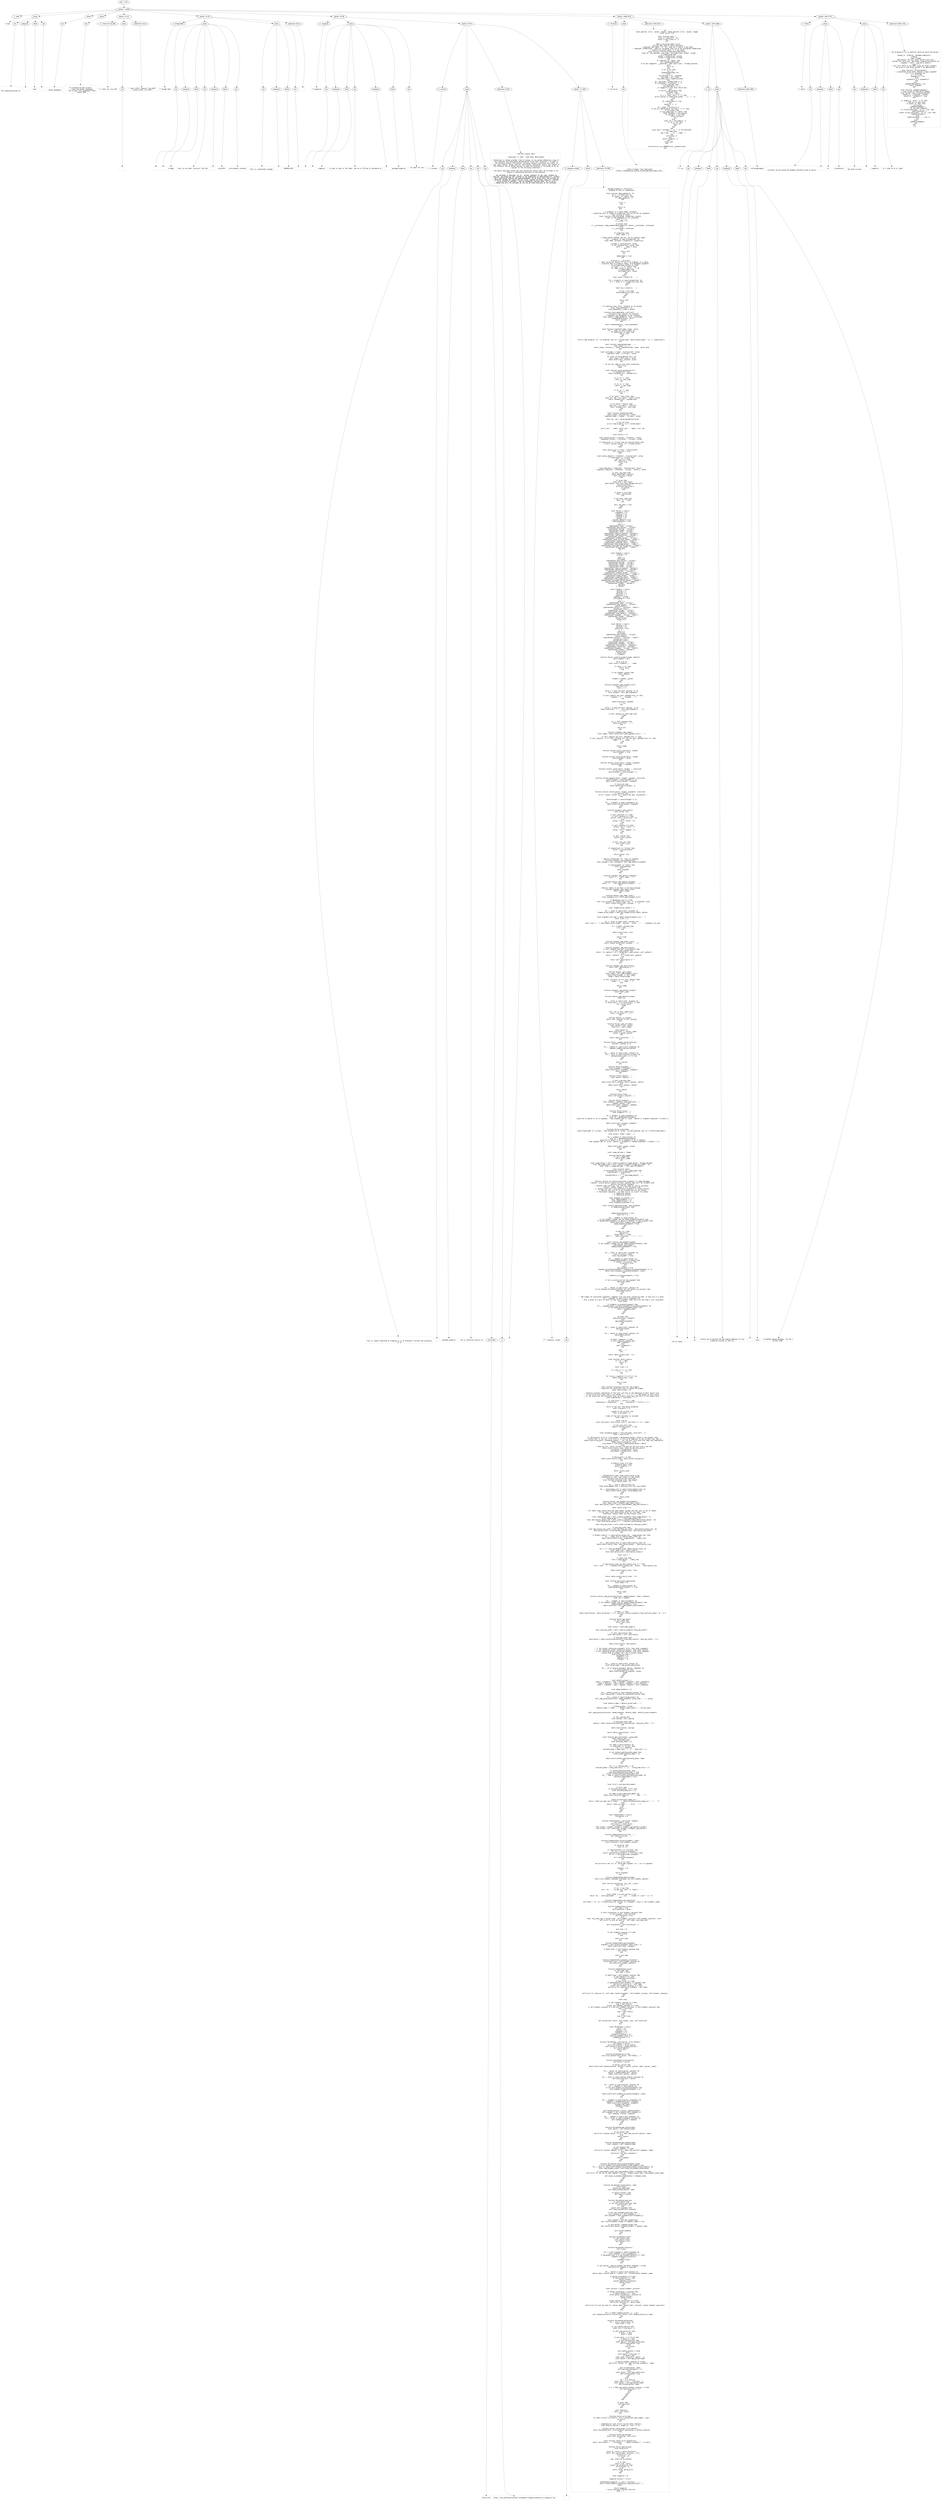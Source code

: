 digraph lpegNode {

node [fontname=Helvetica]
edge [style=dashed]

doc_0 [label="doc - 1757"]


doc_0 -> { section_1}
{rank=same; section_1}

section_1 [label="section: 1-1686"]


// END RANK doc_0

section_1 -> { header_2 prose_3 prose_4 prose_5 section_6 section_7 section_8 section_9 section_10}
{rank=same; header_2 prose_3 prose_4 prose_5 section_6 section_7 section_8 section_9 section_10}

header_2 [label="1 : load"]

prose_3 [label="prose"]

prose_4 [label="prose"]

prose_5 [label="prose"]

section_6 [label="section: 12-21"]

section_7 [label="section: 22-33"]

section_8 [label="section: 34-39"]

section_9 [label="section: 1588-1675"]

section_10 [label="section: 1687-1757"]


// END RANK section_1

header_2 -> leaf_11
leaf_11  [color=Gray,shape=rectangle,fontname=Inconsolata,label="* load"]
// END RANK header_2

prose_3 -> { raw_12 prespace_13 literal_14 raw_15}
{rank=same; raw_12 prespace_13 literal_14 raw_15}

raw_12 [label="raw"]

prespace_13 [label="prespace"]

literal_14 [label="literal"]

raw_15 [label="raw"]


// END RANK prose_3

raw_12 -> leaf_16
leaf_16  [color=Gray,shape=rectangle,fontname=Inconsolata,label="

The responsibilities of"]
// END RANK raw_12

prespace_13 -> leaf_17
leaf_17  [color=Gray,shape=rectangle,fontname=Inconsolata,label=" "]
// END RANK prespace_13

literal_14 -> leaf_18
leaf_18  [color=Gray,shape=rectangle,fontname=Inconsolata,label="load"]
// END RANK literal_14

raw_15 -> leaf_19
leaf_19  [color=Gray,shape=rectangle,fontname=Inconsolata,label=":
"]
// END RANK raw_15

prose_4 -> { raw_20}
{rank=same; raw_20}

raw_20 [label="raw"]


// END RANK prose_4

raw_20 -> leaf_21
leaf_21  [color=Gray,shape=rectangle,fontname=Inconsolata,label="
- Parse arguments
"]
// END RANK raw_20

prose_5 -> { raw_22}
{rank=same; raw_22}

raw_22 [label="raw"]


// END RANK prose_5

raw_22 -> leaf_23
leaf_23  [color=Gray,shape=rectangle,fontname=Inconsolata,label="
- If interactive and scripts:
   - Clone the global namespace
   - Run scripts into namespace clone
   - Launch REPL.
"]
// END RANK raw_22

section_6 -> { header_24 prose_25 codeblock_26}
{rank=same; header_24 prose_25 codeblock_26}

header_24 [label="3 : Check for lua-utf8"]

prose_25 [label="prose"]

codeblock_26 [label="code block 16-19"]


// END RANK section_6

header_24 -> leaf_27
leaf_27  [color=Gray,shape=rectangle,fontname=Inconsolata,label="*** Check for lua-utf8"]
// END RANK header_24

prose_25 -> { raw_28}
{rank=same; raw_28}

raw_28 [label="raw"]


// END RANK prose_25

raw_28 -> leaf_29
leaf_29  [color=Gray,shape=rectangle,fontname=Inconsolata,label="
"]
// END RANK raw_28

codeblock_26 -> leaf_30
leaf_30  [color=Gray,shape=rectangle,fontname=Inconsolata,label="-- local utf8 = require \"lua-utf8\"
-- assert(utf8, \"no utf8\")"]
// END RANK codeblock_26

section_7 -> { header_31 prose_32 prose_33 codeblock_34}
{rank=same; header_31 prose_32 prose_33 codeblock_34}

header_31 [label="2 : Bridge Path"]

prose_32 [label="prose"]

prose_33 [label="prose"]

codeblock_34 [label="code block 28-31"]


// END RANK section_7

header_31 -> leaf_35
leaf_35  [color=Gray,shape=rectangle,fontname=Inconsolata,label="** Bridge Path"]
// END RANK header_31

prose_32 -> { raw_36 prespace_37 literal_38 raw_39 prespace_40 literal_41 raw_42}
{rank=same; raw_36 prespace_37 literal_38 raw_39 prespace_40 literal_41 raw_42}

raw_36 [label="raw"]

prespace_37 [label="prespace"]

literal_38 [label="literal"]

raw_39 [label="raw"]

prespace_40 [label="prespace"]

literal_41 [label="literal"]

raw_42 [label="raw"]


// END RANK prose_32

raw_36 -> leaf_43
leaf_43  [color=Gray,shape=rectangle,fontname=Inconsolata,label=""]
// END RANK raw_36

prespace_37 -> leaf_44
leaf_44  [color=Gray,shape=rectangle,fontname=Inconsolata,label=""]
// END RANK prespace_37

literal_38 -> leaf_45
leaf_45  [color=Gray,shape=rectangle,fontname=Inconsolata,label="bridge"]
// END RANK literal_38

raw_39 -> leaf_46
leaf_46  [color=Gray,shape=rectangle,fontname=Inconsolata,label=" uses its own path, distinct from the"]
// END RANK raw_39

prespace_40 -> leaf_47
leaf_47  [color=Gray,shape=rectangle,fontname=Inconsolata,label=" "]
// END RANK prespace_40

literal_41 -> leaf_48
leaf_48  [color=Gray,shape=rectangle,fontname=Inconsolata,label="LUA_PATH"]
// END RANK literal_41

raw_42 -> leaf_49
leaf_49  [color=Gray,shape=rectangle,fontname=Inconsolata,label=" environment variable.
"]
// END RANK raw_42

prose_33 -> { raw_50 prespace_51 literal_52 raw_53}
{rank=same; raw_50 prespace_51 literal_52 raw_53}

raw_50 [label="raw"]

prespace_51 [label="prespace"]

literal_52 [label="literal"]

raw_53 [label="raw"]


// END RANK prose_33

raw_50 -> leaf_54
leaf_54  [color=Gray,shape=rectangle,fontname=Inconsolata,label="
This is, predictably enough,"]
// END RANK raw_50

prespace_51 -> leaf_55
leaf_55  [color=Gray,shape=rectangle,fontname=Inconsolata,label=" "]
// END RANK prespace_51

literal_52 -> leaf_56
leaf_56  [color=Gray,shape=rectangle,fontname=Inconsolata,label="BRIDGE_PATH"]
// END RANK literal_52

raw_53 -> leaf_57
leaf_57  [color=Gray,shape=rectangle,fontname=Inconsolata,label=".
"]
// END RANK raw_53

codeblock_34 -> leaf_58
leaf_58  [color=Gray,shape=rectangle,fontname=Inconsolata,label="
"]
// END RANK codeblock_34

section_8 -> { header_59 prose_60 section_61}
{rank=same; header_59 prose_60 section_61}

header_59 [label="2 : Argparse"]

prose_60 [label="prose"]

section_61 [label="section: 40-70"]


// END RANK section_8

header_59 -> leaf_62
leaf_62  [color=Gray,shape=rectangle,fontname=Inconsolata,label="** Argparse"]
// END RANK header_59

prose_60 -> { raw_63 prespace_64 literal_65 raw_66 prespace_67 literal_68 raw_69}
{rank=same; raw_63 prespace_64 literal_65 raw_66 prespace_67 literal_68 raw_69}

raw_63 [label="raw"]

prespace_64 [label="prespace"]

literal_65 [label="literal"]

raw_66 [label="raw"]

prespace_67 [label="prespace"]

literal_68 [label="literal"]

raw_69 [label="raw"]


// END RANK prose_60

raw_63 -> leaf_70
leaf_70  [color=Gray,shape=rectangle,fontname=Inconsolata,label=""]
// END RANK raw_63

prespace_64 -> leaf_71
leaf_71  [color=Gray,shape=rectangle,fontname=Inconsolata,label=""]
// END RANK prespace_64

literal_65 -> leaf_72
leaf_72  [color=Gray,shape=rectangle,fontname=Inconsolata,label="argparse"]
// END RANK literal_65

raw_66 -> leaf_73
leaf_73  [color=Gray,shape=rectangle,fontname=Inconsolata,label=" is what it says on the label, and we're lifting it wholesale as"]
// END RANK raw_66

prespace_67 -> leaf_74
leaf_74  [color=Gray,shape=rectangle,fontname=Inconsolata,label=""]
// END RANK prespace_67

literal_68 -> leaf_75
leaf_75  [color=Gray,shape=rectangle,fontname=Inconsolata,label="package.argparse"]
// END RANK literal_68

raw_69 -> leaf_76
leaf_76  [color=Gray,shape=rectangle,fontname=Inconsolata,label=", at least for now.

"]
// END RANK raw_69

section_61 -> { header_77 prose_78 codeblock_79 section_80}
{rank=same; header_77 prose_78 codeblock_79 section_80}

header_77 [label="3 : License"]

prose_78 [label="prose"]

codeblock_79 [label="code block 47-68"]

section_80 [label="section: 71-1587"]


// END RANK section_61

header_77 -> leaf_81
leaf_81  [color=Gray,shape=rectangle,fontname=Inconsolata,label="*** License"]
// END RANK header_77

prose_78 -> { raw_82 prespace_83 literal_84 raw_85 link_86 raw_87}
{rank=same; raw_82 prespace_83 literal_84 raw_85 link_86 raw_87}

raw_82 [label="raw"]

prespace_83 [label="prespace"]

literal_84 [label="literal"]

raw_85 [label="raw"]

link_86 [label="link"]

raw_87 [label="raw"]


// END RANK prose_78

raw_82 -> leaf_88
leaf_88  [color=Gray,shape=rectangle,fontname=Inconsolata,label="

This is lightly modified by wrapping it in an anonymous function and assigning
it to"]
// END RANK raw_82

prespace_83 -> leaf_89
leaf_89  [color=Gray,shape=rectangle,fontname=Inconsolata,label=" "]
// END RANK prespace_83

literal_84 -> leaf_90
leaf_90  [color=Gray,shape=rectangle,fontname=Inconsolata,label="package.argparse"]
// END RANK literal_84

raw_85 -> leaf_91
leaf_91  [color=Gray,shape=rectangle,fontname=Inconsolata,label=", but is otherwise exactly as"]
// END RANK raw_85

link_86 -> { anchortext_92 url_93}
{rank=same; anchortext_92 url_93}

anchortext_92 [label="anchortext"]

url_93 [label="url"]


// END RANK link_86

anchortext_92 -> leaf_94
leaf_94  [color=Gray,shape=rectangle,fontname=Inconsolata,label="found here"]
// END RANK anchortext_92

url_93 -> leaf_95
leaf_95  [color=Gray,shape=rectangle,fontname=Inconsolata,label="https://raw.githubusercontent.com/mpeterv/argparse/master/src/argparse.lua"]
// END RANK url_93

raw_87 -> leaf_96
leaf_96  [color=Gray,shape=rectangle,fontname=Inconsolata,label=".
"]
// END RANK raw_87

codeblock_79 -> leaf_97
leaf_97  [color=Gray,shape=rectangle,fontname=Inconsolata,label="-- The MIT License (MIT)

-- Copyright (c) 2013 - 2018 Peter Melnichenko

-- Permission is hereby granted, free of charge, to any person obtaining a copy of
-- this software and associated documentation files (the \"Software\"), to deal in
-- the Software without restriction, including without limitation the rights to
-- use, copy, modify, merge, publish, distribute, sublicense, and/or sell copies of
-- the Software, and to permit persons to whom the Software is furnished to do so,
-- subject to the following conditions:

-- The above copyright notice and this permission notice shall be included in all
-- copies or substantial portions of the Software.

-- THE SOFTWARE IS PROVIDED \"AS IS\", WITHOUT WARRANTY OF ANY KIND, EXPRESS OR
-- IMPLIED, INCLUDING BUT NOT LIMITED TO THE WARRANTIES OF MERCHANTABILITY, FITNESS
-- FOR A PARTICULAR PURPOSE AND NONINFRINGEMENT. IN NO EVENT SHALL THE AUTHORS OR
-- COPYRIGHT HOLDERS BE LIABLE FOR ANY CLAIM, DAMAGES OR OTHER LIABILITY, WHETHER
-- IN AN ACTION OF CONTRACT, TORT OR OTHERWISE, ARISING FROM, OUT OF OR IN
-- CONNECTION WITH THE SOFTWARE OR THE USE OR OTHER DEALINGS IN THE SOFTWARE."]
// END RANK codeblock_79

section_80 -> { header_98 prose_99 codeblock_100}
{rank=same; header_98 prose_99 codeblock_100}

header_98 [label="4 : argparse, proper."]

prose_99 [label="prose"]

codeblock_100 [label="code block 73-1585"]


// END RANK section_80

header_98 -> leaf_101
leaf_101  [color=Gray,shape=rectangle,fontname=Inconsolata,label="**** argparse, proper."]
// END RANK header_98

prose_99 -> { raw_102}
{rank=same; raw_102}

raw_102 [label="raw"]


// END RANK prose_99

raw_102 -> leaf_103
leaf_103  [color=Gray,shape=rectangle,fontname=Inconsolata,label="
"]
// END RANK raw_102

codeblock_100 -> leaf_104
leaf_104  [color=Gray,shape=rectangle,fontname=Inconsolata,label="package.argparse = (function()
-- skipping a level of indentation

local function deep_update(t1, t2)
   for k, v in pairs(t2) do
      if type(v) == \"table\" then
         v = deep_update({}, v)
      end

      t1[k] = v
   end

   return t1
end

-- A property is a tuple {name, callback}.
-- properties.args is number of properties that can be set as arguments
-- when calling an object.
local function class(prototype, properties, parent)
   -- Class is the metatable of its instances.
   local cl = {}
   cl.__index = cl

   if parent then
      cl.__prototype = deep_update(deep_update({}, parent.__prototype), prototype)
   else
      cl.__prototype = prototype
   end

   if properties then
      local names = {}

      -- Create setter methods and fill set of property names.
      for _, property in ipairs(properties) do
         local name, callback = property[1], property[2]

         cl[name] = function(self, value)
            if not callback(self, value) then
               self[\"_\" .. name] = value
            end

            return self
         end

         names[name] = true
      end

      function cl.__call(self, ...)
         -- When calling an object, if the first argument is a table,
         -- interpret keys as property names, else delegate arguments
         -- to corresponding setters in order.
         if type((...)) == \"table\" then
            for name, value in pairs((...)) do
               if names[name] then
                  self[name](self, value)
               end
            end
         else
            local nargs = select(\"#\", ...)

            for i, property in ipairs(properties) do
               if i > nargs or i > properties.args then
                  break
               end

               local arg = select(i, ...)

               if arg ~= nil then
                  self[property[1]](self, arg)
               end
            end
         end

         return self
      end
   end

   -- If indexing class fails, fallback to its parent.
   local class_metatable = {}
   class_metatable.__index = parent

   function class_metatable.__call(self, ...)
      -- Calling a class returns its instance.
      -- Arguments are delegated to the instance.
      local object = deep_update({}, self.__prototype)
      setmetatable(object, self)
      return object(...)
   end

   return setmetatable(cl, class_metatable)
end

local function typecheck(name, types, value)
   for _, type_ in ipairs(types) do
      if type(value) == type_ then
         return true
      end
   end

   error((\"bad property '%s' (%s expected, got %s)\"):format(name, table.concat(types, \" or \"), type(value)))
end

local function typechecked(name, ...)
   local types = {...}
   return {name, function(_, value) typecheck(name, types, value) end}
end

local multiname = {\"name\", function(self, value)
   typecheck(\"name\", {\"string\"}, value)

   for alias in value:gmatch(\"%S+\") do
      self._name = self._name or alias
      table.insert(self._aliases, alias)
   end

   -- Do not set _name as with other properties.
   return true
end}

local function parse_boundaries(str)
   if tonumber(str) then
      return tonumber(str), tonumber(str)
   end

   if str == \"*\" then
      return 0, math.huge
   end

   if str == \"+\" then
      return 1, math.huge
   end

   if str == \"?\" then
      return 0, 1
   end

   if str:match \"^%d+%-%d+$\" then
      local min, max = str:match \"^(%d+)%-(%d+)$\"
      return tonumber(min), tonumber(max)
   end

   if str:match \"^%d+%+$\" then
      local min = str:match \"^(%d+)%+$\"
      return tonumber(min), math.huge
   end
end

local function boundaries(name)
   return {name, function(self, value)
      typecheck(name, {\"number\", \"string\"}, value)

      local min, max = parse_boundaries(value)

      if not min then
         error((\"bad property '%s'\"):format(name))
      end

      self[\"_min\" .. name], self[\"_max\" .. name] = min, max
   end}
end

local actions = {}

local option_action = {\"action\", function(_, value)
   typecheck(\"action\", {\"function\", \"string\"}, value)

   if type(value) == \"string\" and not actions[value] then
      error((\"unknown action '%s'\"):format(value))
   end
end}

local option_init = {\"init\", function(self)
   self._has_init = true
end}

local option_default = {\"default\", function(self, value)
   if type(value) ~= \"string\" then
      self._init = value
      self._has_init = true
      return true
   end
end}

local add_help = {\"add_help\", function(self, value)
   typecheck(\"add_help\", {\"boolean\", \"string\", \"table\"}, value)

   if self._has_help then
      table.remove(self._options)
      self._has_help = false
   end

   if value then
      local help = self:flag()
         :description \"Show this help message and exit.\"
         :action(function()
            print(self:get_help())
            os.exit(0)
         end)

      if value ~= true then
         help = help(value)
      end

      if not help._name then
         help \"-h\" \"--help\"
      end

      self._has_help = true
   end
end}

local Parser = class({
   _arguments = {},
   _options = {},
   _commands = {},
   _mutexes = {},
   _groups = {},
   _require_command = true,
   _handle_options = true
}, {
   args = 3,
   typechecked(\"name\", \"string\"),
   typechecked(\"description\", \"string\"),
   typechecked(\"epilog\", \"string\"),
   typechecked(\"usage\", \"string\"),
   typechecked(\"help\", \"string\"),
   typechecked(\"require_command\", \"boolean\"),
   typechecked(\"handle_options\", \"boolean\"),
   typechecked(\"action\", \"function\"),
   typechecked(\"command_target\", \"string\"),
   typechecked(\"help_vertical_space\", \"number\"),
   typechecked(\"usage_margin\", \"number\"),
   typechecked(\"usage_max_width\", \"number\"),
   typechecked(\"help_usage_margin\", \"number\"),
   typechecked(\"help_description_margin\", \"number\"),
   typechecked(\"help_max_width\", \"number\"),
   add_help
})

local Command = class({
   _aliases = {}
}, {
   args = 3,
   multiname,
   typechecked(\"description\", \"string\"),
   typechecked(\"epilog\", \"string\"),
   typechecked(\"target\", \"string\"),
   typechecked(\"usage\", \"string\"),
   typechecked(\"help\", \"string\"),
   typechecked(\"require_command\", \"boolean\"),
   typechecked(\"handle_options\", \"boolean\"),
   typechecked(\"action\", \"function\"),
   typechecked(\"command_target\", \"string\"),
   typechecked(\"help_vertical_space\", \"number\"),
   typechecked(\"usage_margin\", \"number\"),
   typechecked(\"usage_max_width\", \"number\"),
   typechecked(\"help_usage_margin\", \"number\"),
   typechecked(\"help_description_margin\", \"number\"),
   typechecked(\"help_max_width\", \"number\"),
   typechecked(\"hidden\", \"boolean\"),
   add_help
}, Parser)

local Argument = class({
   _minargs = 1,
   _maxargs = 1,
   _mincount = 1,
   _maxcount = 1,
   _defmode = \"unused\",
   _show_default = true
}, {
   args = 5,
   typechecked(\"name\", \"string\"),
   typechecked(\"description\", \"string\"),
   option_default,
   typechecked(\"convert\", \"function\", \"table\"),
   boundaries(\"args\"),
   typechecked(\"target\", \"string\"),
   typechecked(\"defmode\", \"string\"),
   typechecked(\"show_default\", \"boolean\"),
   typechecked(\"argname\", \"string\", \"table\"),
   typechecked(\"hidden\", \"boolean\"),
   option_action,
   option_init
})

local Option = class({
   _aliases = {},
   _mincount = 0,
   _overwrite = true
}, {
   args = 6,
   multiname,
   typechecked(\"description\", \"string\"),
   option_default,
   typechecked(\"convert\", \"function\", \"table\"),
   boundaries(\"args\"),
   boundaries(\"count\"),
   typechecked(\"target\", \"string\"),
   typechecked(\"defmode\", \"string\"),
   typechecked(\"show_default\", \"boolean\"),
   typechecked(\"overwrite\", \"boolean\"),
   typechecked(\"argname\", \"string\", \"table\"),
   typechecked(\"hidden\", \"boolean\"),
   option_action,
   option_init
}, Argument)

function Parser:_inherit_property(name, default)
   local element = self

   while true do
      local value = element[\"_\" .. name]

      if value ~= nil then
         return value
      end

      if not element._parent then
         return default
      end

      element = element._parent
   end
end

function Argument:_get_argument_list()
   local buf = {}
   local i = 1

   while i <= math.min(self._minargs, 3) do
      local argname = self:_get_argname(i)

      if self._default and self._defmode:find \"a\" then
         argname = \"[\" .. argname .. \"]\"
      end

      table.insert(buf, argname)
      i = i+1
   end

   while i <= math.min(self._maxargs, 3) do
      table.insert(buf, \"[\" .. self:_get_argname(i) .. \"]\")
      i = i+1

      if self._maxargs == math.huge then
         break
      end
   end

   if i < self._maxargs then
      table.insert(buf, \"...\")
   end

   return buf
end

function Argument:_get_usage()
   local usage = table.concat(self:_get_argument_list(), \" \")

   if self._default and self._defmode:find \"u\" then
      if self._maxargs > 1 or (self._minargs == 1 and not self._defmode:find \"a\") then
         usage = \"[\" .. usage .. \"]\"
      end
   end

   return usage
end

function actions.store_true(result, target)
   result[target] = true
end

function actions.store_false(result, target)
   result[target] = false
end

function actions.store(result, target, argument)
   result[target] = argument
end

function actions.count(result, target, _, overwrite)
   if not overwrite then
      result[target] = result[target] + 1
   end
end

function actions.append(result, target, argument, overwrite)
   result[target] = result[target] or {}
   table.insert(result[target], argument)

   if overwrite then
      table.remove(result[target], 1)
   end
end

function actions.concat(result, target, arguments, overwrite)
   if overwrite then
      error(\"'concat' action can't handle too many invocations\")
   end

   result[target] = result[target] or {}

   for _, argument in ipairs(arguments) do
      table.insert(result[target], argument)
   end
end

function Argument:_get_action()
   local action, init

   if self._maxcount == 1 then
      if self._maxargs == 0 then
         action, init = \"store_true\", nil
      else
         action, init = \"store\", nil
      end
   else
      if self._maxargs == 0 then
         action, init = \"count\", 0
      else
         action, init = \"append\", {}
      end
   end

   if self._action then
      action = self._action
   end

   if self._has_init then
      init = self._init
   end

   if type(action) == \"string\" then
      action = actions[action]
   end

   return action, init
end

-- Returns placeholder for `narg`-th argument.
function Argument:_get_argname(narg)
   local argname = self._argname or self:_get_default_argname()

   if type(argname) == \"table\" then
      return argname[narg]
   else
      return argname
   end
end

function Argument:_get_default_argname()
   return \"<\" .. self._name .. \">\"
end

function Option:_get_default_argname()
   return \"<\" .. self:_get_default_target() .. \">\"
end

-- Returns labels to be shown in the help message.
function Argument:_get_label_lines()
   return {self._name}
end

function Option:_get_label_lines()
   local argument_list = self:_get_argument_list()

   if #argument_list == 0 then
      -- Don't put aliases for simple flags like `-h` on different lines.
      return {table.concat(self._aliases, \", \")}
   end

   local longest_alias_length = -1

   for _, alias in ipairs(self._aliases) do
      longest_alias_length = math.max(longest_alias_length, #alias)
   end

   local argument_list_repr = table.concat(argument_list, \" \")
   local lines = {}

   for i, alias in ipairs(self._aliases) do
      local line = (\" \"):rep(longest_alias_length - #alias) .. alias .. \" \" .. argument_list_repr

      if i ~= #self._aliases then
         line = line .. \",\"
      end

      table.insert(lines, line)
   end

   return lines
end

function Command:_get_label_lines()
   return {table.concat(self._aliases, \", \")}
end

function Argument:_get_description()
   if self._default and self._show_default then
      if self._description then
         return (\"%s (default: %s)\"):format(self._description, self._default)
      else
         return (\"default: %s\"):format(self._default)
      end
   else
      return self._description or \"\"
   end
end

function Command:_get_description()
   return self._description or \"\"
end

function Option:_get_usage()
   local usage = self:_get_argument_list()
   table.insert(usage, 1, self._name)
   usage = table.concat(usage, \" \")

   if self._mincount == 0 or self._default then
      usage = \"[\" .. usage .. \"]\"
   end

   return usage
end

function Argument:_get_default_target()
   return self._name
end

function Option:_get_default_target()
   local res

   for _, alias in ipairs(self._aliases) do
      if alias:sub(1, 1) == alias:sub(2, 2) then
         res = alias:sub(3)
         break
      end
   end

   res = res or self._name:sub(2)
   return (res:gsub(\"-\", \"_\"))
end

function Option:_is_vararg()
   return self._maxargs ~= self._minargs
end

function Parser:_get_fullname()
   local parent = self._parent
   local buf = {self._name}

   while parent do
      table.insert(buf, 1, parent._name)
      parent = parent._parent
   end

   return table.concat(buf, \" \")
end

function Parser:_update_charset(charset)
   charset = charset or {}

   for _, command in ipairs(self._commands) do
      command:_update_charset(charset)
   end

   for _, option in ipairs(self._options) do
      for _, alias in ipairs(option._aliases) do
         charset[alias:sub(1, 1)] = true
      end
   end

   return charset
end

function Parser:argument(...)
   local argument = Argument(...)
   table.insert(self._arguments, argument)
   return argument
end

function Parser:option(...)
   local option = Option(...)

   if self._has_help then
      table.insert(self._options, #self._options, option)
   else
      table.insert(self._options, option)
   end

   return option
end

function Parser:flag(...)
   return self:option():args(0)(...)
end

function Parser:command(...)
   local command = Command():add_help(true)(...)
   command._parent = self
   table.insert(self._commands, command)
   return command
end

function Parser:mutex(...)
   local elements = {...}

   for i, element in ipairs(elements) do
      local mt = getmetatable(element)
      assert(mt == Option or mt == Argument, (\"bad argument #%d to 'mutex' (Option or Argument expected)\"):format(i))
   end

   table.insert(self._mutexes, elements)
   return self
end

function Parser:group(name, ...)
   assert(type(name) == \"string\", (\"bad argument #1 to 'group' (string expected, got %s)\"):format(type(name)))

   local group = {name = name, ...}

   for i, element in ipairs(group) do
      local mt = getmetatable(element)
      assert(mt == Option or mt == Argument or mt == Command,
         (\"bad argument #%d to 'group' (Option or Argument or Command expected)\"):format(i + 1))
   end

   table.insert(self._groups, group)
   return self
end

local usage_welcome = \"Usage: \"

function Parser:get_usage()
   if self._usage then
      return self._usage
   end

   local usage_margin = self:_inherit_property(\"usage_margin\", #usage_welcome)
   local max_usage_width = self:_inherit_property(\"usage_max_width\", 70)
   local lines = {usage_welcome .. self:_get_fullname()}

   local function add(s)
      if #lines[#lines]+1+#s <= max_usage_width then
         lines[#lines] = lines[#lines] .. \" \" .. s
      else
         lines[#lines+1] = (\" \"):rep(usage_margin) .. s
      end
   end

   -- Normally options are before positional arguments in usage messages.
   -- However, vararg options should be after, because they can't be reliable used
   -- before a positional argument.
   -- Mutexes come into play, too, and are shown as soon as possible.
   -- Overall, output usages in the following order:
   -- 1. Mutexes that don't have positional arguments or vararg options.
   -- 2. Options that are not in any mutexes and are not vararg.
   -- 3. Positional arguments - on their own or as a part of a mutex.
   -- 4. Remaining mutexes.
   -- 5. Remaining options.

   local elements_in_mutexes = {}
   local added_elements = {}
   local added_mutexes = {}
   local argument_to_mutexes = {}

   local function add_mutex(mutex, main_argument)
      if added_mutexes[mutex] then
         return
      end

      added_mutexes[mutex] = true
      local buf = {}

      for _, element in ipairs(mutex) do
         if not element._hidden and not added_elements[element] then
            if getmetatable(element) == Option or element == main_argument then
               table.insert(buf, element:_get_usage())
               added_elements[element] = true
            end
         end
      end

      if #buf == 1 then
         add(buf[1])
      elseif #buf > 1 then
         add(\"(\" .. table.concat(buf, \" | \") .. \")\")
      end
   end

   local function add_element(element)
      if not element._hidden and not added_elements[element] then
         add(element:_get_usage())
         added_elements[element] = true
      end
   end

   for _, mutex in ipairs(self._mutexes) do
      local is_vararg = false
      local has_argument = false

      for _, element in ipairs(mutex) do
         if getmetatable(element) == Option then
            if element:_is_vararg() then
               is_vararg = true
            end
         else
            has_argument = true
            argument_to_mutexes[element] = argument_to_mutexes[element] or {}
            table.insert(argument_to_mutexes[element], mutex)
         end

         elements_in_mutexes[element] = true
      end

      if not is_vararg and not has_argument then
         add_mutex(mutex)
      end
   end

   for _, option in ipairs(self._options) do
      if not elements_in_mutexes[option] and not option:_is_vararg() then
         add_element(option)
      end
   end

   -- Add usages for positional arguments, together with one mutex containing them, if they are in a mutex.
   for _, argument in ipairs(self._arguments) do
      -- Pick a mutex as a part of which to show this argument, take the first one that's still available.
      local mutex

      if elements_in_mutexes[argument] then
         for _, argument_mutex in ipairs(argument_to_mutexes[argument]) do
            if not added_mutexes[argument_mutex] then
               mutex = argument_mutex
            end
         end
      end

      if mutex then
         add_mutex(mutex, argument)
      else
         add_element(argument)
      end
   end

   for _, mutex in ipairs(self._mutexes) do
      add_mutex(mutex)
   end

   for _, option in ipairs(self._options) do
      add_element(option)
   end

   if #self._commands > 0 then
      if self._require_command then
         add(\"<command>\")
      else
         add(\"[<command>]\")
      end

      add(\"...\")
   end

   return table.concat(lines, \"\\n\")
end

local function split_lines(s)
   if s == \"\" then
      return {}
   end

   local lines = {}

   if s:sub(-1) ~= \"\\n\" then
      s = s .. \"\\n\"
   end

   for line in s:gmatch(\"([^\\n]*)\\n\") do
      table.insert(lines, line)
   end

   return lines
end

local function autowrap_line(line, max_length)
   -- Algorithm for splitting lines is simple and greedy.
   local result_lines = {}

   -- Preserve original indentation of the line, put this at the beginning of each result line.
   -- If the first word looks like a list marker ('*', '+', or '-'), add spaces so that starts
   -- of the second and the following lines vertically align with the start of the second word.
   local indentation = line:match(\"^ *\")

   if line:find(\"^ *[%*%+%-]\") then
      indentation = indentation .. \" \" .. line:match(\"^ *[%*%+%-]( *)\")
   end

   -- Parts of the last line being assembled.
   local line_parts = {}

   -- Length of the current line.
   local line_length = 0

   -- Index of the next character to consider.
   local index = 1

   while true do
      local word_start, word_finish, word = line:find(\"([^ ]+)\", index)

      if not word_start then
         -- Ignore trailing spaces, if any.
         break
      end

      local preceding_spaces = line:sub(index, word_start - 1)
      index = word_finish + 1

      if (#line_parts == 0) or (line_length + #preceding_spaces + #word <= max_length) then
         -- Either this is the very first word or it fits as an addition to the current line, add it.
         table.insert(line_parts, preceding_spaces) -- For the very first word this adds the indentation.
         table.insert(line_parts, word)
         line_length = line_length + #preceding_spaces + #word
      else
         -- Does not fit, finish current line and put the word into a new one.
         table.insert(result_lines, table.concat(line_parts))
         line_parts = {indentation, word}
         line_length = #indentation + #word
      end
   end

   if #line_parts > 0 then
      table.insert(result_lines, table.concat(line_parts))
   end

   if #result_lines == 0 then
      -- Preserve empty lines.
      result_lines[1] = \"\"
   end

   return result_lines
end

-- Automatically wraps lines within given array,
-- attempting to limit line length to `max_length`.
-- Existing line splits are preserved.
local function autowrap(lines, max_length)
   local result_lines = {}

   for _, line in ipairs(lines) do
      local autowrapped_lines = autowrap_line(line, max_length)

      for _, autowrapped_line in ipairs(autowrapped_lines) do
         table.insert(result_lines, autowrapped_line)
      end
   end

   return result_lines
end

function Parser:_get_element_help(element)
   local label_lines = element:_get_label_lines()
   local description_lines = split_lines(element:_get_description())

   local result_lines = {}

   -- All label lines should have the same length (except the last one, it has no comma).
   -- If too long, start description after all the label lines.
   -- Otherwise, combine label and description lines.

   local usage_margin_len = self:_inherit_property(\"help_usage_margin\", 3)
   local usage_margin = (\" \"):rep(usage_margin_len)
   local description_margin_len = self:_inherit_property(\"help_description_margin\", 25)
   local description_margin = (\" \"):rep(description_margin_len)

   local help_max_width = self:_inherit_property(\"help_max_width\")

   if help_max_width then
      local description_max_width = math.max(help_max_width - description_margin_len, 10)
      description_lines = autowrap(description_lines, description_max_width)
   end

   if #label_lines[1] >= (description_margin_len - usage_margin_len) then
      for _, label_line in ipairs(label_lines) do
         table.insert(result_lines, usage_margin .. label_line)
      end

      for _, description_line in ipairs(description_lines) do
         table.insert(result_lines, description_margin .. description_line)
      end
   else
      for i = 1, math.max(#label_lines, #description_lines) do
         local label_line = label_lines[i]
         local description_line = description_lines[i]

         local line = \"\"

         if label_line then
            line = usage_margin .. label_line
         end

         if description_line and description_line ~= \"\" then
            line = line .. (\" \"):rep(description_margin_len - #line) .. description_line
         end

         table.insert(result_lines, line)
      end
   end

   return table.concat(result_lines, \"\\n\")
end

local function get_group_types(group)
   local types = {}

   for _, element in ipairs(group) do
      types[getmetatable(element)] = true
   end

   return types
end

function Parser:_add_group_help(blocks, added_elements, label, elements)
   local buf = {label}

   for _, element in ipairs(elements) do
      if not element._hidden and not added_elements[element] then
         added_elements[element] = true
         table.insert(buf, self:_get_element_help(element))
      end
   end

   if #buf > 1 then
      table.insert(blocks, table.concat(buf, (\"\\n\"):rep(self:_inherit_property(\"help_vertical_space\", 0) + 1)))
   end
end

function Parser:get_help()
   if self._help then
      return self._help
   end

   local blocks = {self:get_usage()}

   local help_max_width = self:_inherit_property(\"help_max_width\")

   if self._description then
      local description = self._description

      if help_max_width then
         description = table.concat(autowrap(split_lines(description), help_max_width), \"\\n\")
      end

      table.insert(blocks, description)
   end

   -- 1. Put groups containing arguments first, then other arguments.
   -- 2. Put remaining groups containing options, then other options.
   -- 3. Put remaining groups containing commands, then other commands.
   -- Assume that an element can't be in several groups.
   local groups_by_type = {
      [Argument] = {},
      [Option] = {},
      [Command] = {}
   }

   for _, group in ipairs(self._groups) do
      local group_types = get_group_types(group)

      for _, mt in ipairs({Argument, Option, Command}) do
         if group_types[mt] then
            table.insert(groups_by_type[mt], group)
            break
         end
      end
   end

   local default_groups = {
      {name = \"Arguments\", type = Argument, elements = self._arguments},
      {name = \"Options\", type = Option, elements = self._options},
      {name = \"Commands\", type = Command, elements = self._commands}
   }

   local added_elements = {}

   for _, default_group in ipairs(default_groups) do
      local type_groups = groups_by_type[default_group.type]

      for _, group in ipairs(type_groups) do
         self:_add_group_help(blocks, added_elements, group.name .. \":\", group)
      end

      local default_label = default_group.name .. \":\"

      if #type_groups > 0 then
         default_label = \"Other \" .. default_label:gsub(\"^.\", string.lower)
      end

      self:_add_group_help(blocks, added_elements, default_label, default_group.elements)
   end

   if self._epilog then
      local epilog = self._epilog

      if help_max_width then
         epilog = table.concat(autowrap(split_lines(epilog), help_max_width), \"\\n\")
      end

      table.insert(blocks, epilog)
   end

   return table.concat(blocks, \"\\n\\n\")
end

local function get_tip(context, wrong_name)
   local context_pool = {}
   local possible_name
   local possible_names = {}

   for name in pairs(context) do
      if type(name) == \"string\" then
         for i = 1, #name do
            possible_name = name:sub(1, i - 1) .. name:sub(i + 1)

            if not context_pool[possible_name] then
               context_pool[possible_name] = {}
            end

            table.insert(context_pool[possible_name], name)
         end
      end
   end

   for i = 1, #wrong_name + 1 do
      possible_name = wrong_name:sub(1, i - 1) .. wrong_name:sub(i + 1)

      if context[possible_name] then
         possible_names[possible_name] = true
      elseif context_pool[possible_name] then
         for _, name in ipairs(context_pool[possible_name]) do
            possible_names[name] = true
         end
      end
   end

   local first = next(possible_names)

   if first then
      if next(possible_names, first) then
         local possible_names_arr = {}

         for name in pairs(possible_names) do
            table.insert(possible_names_arr, \"'\" .. name .. \"'\")
         end

         table.sort(possible_names_arr)
         return \"\\nDid you mean one of these: \" .. table.concat(possible_names_arr, \" \") .. \"?\"
      else
         return \"\\nDid you mean '\" .. first .. \"'?\"
      end
   else
      return \"\"
   end
end

local ElementState = class({
   invocations = 0
})

function ElementState:__call(state, element)
   self.state = state
   self.result = state.result
   self.element = element
   self.target = element._target or element:_get_default_target()
   self.action, self.result[self.target] = element:_get_action()
   return self
end

function ElementState:error(fmt, ...)
   self.state:error(fmt, ...)
end

function ElementState:convert(argument, index)
   local converter = self.element._convert

   if converter then
      local ok, err

      if type(converter) == \"function\" then
         ok, err = converter(argument)
      elseif type(converter[index]) == \"function\" then
         ok, err = converter[index](argument)
      else
         ok = converter[argument]
      end

      if ok == nil then
         self:error(err and \"%s\" or \"malformed argument '%s'\", err or argument)
      end

      argument = ok
   end

   return argument
end

function ElementState:default(mode)
   return self.element._defmode:find(mode) and self.element._default
end

local function bound(noun, min, max, is_max)
   local res = \"\"

   if min ~= max then
      res = \"at \" .. (is_max and \"most\" or \"least\") .. \" \"
   end

   local number = is_max and max or min
   return res .. tostring(number) .. \" \" .. noun ..  (number == 1 and \"\" or \"s\")
end

function ElementState:set_name(alias)
   self.name = (\"%s '%s'\"):format(alias and \"option\" or \"argument\", alias or self.element._name)
end

function ElementState:invoke()
   self.open = true
   self.overwrite = false

   if self.invocations >= self.element._maxcount then
      if self.element._overwrite then
         self.overwrite = true
      else
         local num_times_repr = bound(\"time\", self.element._mincount, self.element._maxcount, true)
         self:error(\"%s must be used %s\", self.name, num_times_repr)
      end
   else
      self.invocations = self.invocations + 1
   end

   self.args = {}

   if self.element._maxargs <= 0 then
      self:close()
   end

   return self.open
end

function ElementState:pass(argument)
   argument = self:convert(argument, #self.args + 1)
   table.insert(self.args, argument)

   if #self.args >= self.element._maxargs then
      self:close()
   end

   return self.open
end

function ElementState:complete_invocation()
   while #self.args < self.element._minargs do
      self:pass(self.element._default)
   end
end

function ElementState:close()
   if self.open then
      self.open = false

      if #self.args < self.element._minargs then
         if self:default(\"a\") then
            self:complete_invocation()
         else
            if #self.args == 0 then
               if getmetatable(self.element) == Argument then
                  self:error(\"missing %s\", self.name)
               elseif self.element._maxargs == 1 then
                  self:error(\"%s requires an argument\", self.name)
               end
            end

            self:error(\"%s requires %s\", self.name, bound(\"argument\", self.element._minargs, self.element._maxargs))
         end
      end

      local args

      if self.element._maxargs == 0 then
         args = self.args[1]
      elseif self.element._maxargs == 1 then
         if self.element._minargs == 0 and self.element._mincount ~= self.element._maxcount then
            args = self.args
         else
            args = self.args[1]
         end
      else
         args = self.args
      end

      self.action(self.result, self.target, args, self.overwrite)
   end
end

local ParseState = class({
   result = {},
   options = {},
   arguments = {},
   argument_i = 1,
   element_to_mutexes = {},
   mutex_to_element_state = {},
   command_actions = {}
})

function ParseState:__call(parser, error_handler)
   self.parser = parser
   self.error_handler = error_handler
   self.charset = parser:_update_charset()
   self:switch(parser)
   return self
end

function ParseState:error(fmt, ...)
   self.error_handler(self.parser, fmt:format(...))
end

function ParseState:switch(parser)
   self.parser = parser

   if parser._action then
      table.insert(self.command_actions, {action = parser._action, name = parser._name})
   end

   for _, option in ipairs(parser._options) do
      option = ElementState(self, option)
      table.insert(self.options, option)

      for _, alias in ipairs(option.element._aliases) do
         self.options[alias] = option
      end
   end

   for _, mutex in ipairs(parser._mutexes) do
      for _, element in ipairs(mutex) do
         if not self.element_to_mutexes[element] then
            self.element_to_mutexes[element] = {}
         end

         table.insert(self.element_to_mutexes[element], mutex)
      end
   end

   for _, argument in ipairs(parser._arguments) do
      argument = ElementState(self, argument)
      table.insert(self.arguments, argument)
      argument:set_name()
      argument:invoke()
   end

   self.handle_options = parser._handle_options
   self.argument = self.arguments[self.argument_i]
   self.commands = parser._commands

   for _, command in ipairs(self.commands) do
      for _, alias in ipairs(command._aliases) do
         self.commands[alias] = command
      end
   end
end

function ParseState:get_option(name)
   local option = self.options[name]

   if not option then
      self:error(\"unknown option '%s'%s\", name, get_tip(self.options, name))
   else
      return option
   end
end

function ParseState:get_command(name)
   local command = self.commands[name]

   if not command then
      if #self.commands > 0 then
         self:error(\"unknown command '%s'%s\", name, get_tip(self.commands, name))
      else
         self:error(\"too many arguments\")
      end
   else
      return command
   end
end

function ParseState:check_mutexes(element_state)
   if self.element_to_mutexes[element_state.element] then
      for _, mutex in ipairs(self.element_to_mutexes[element_state.element]) do
         local used_element_state = self.mutex_to_element_state[mutex]

         if used_element_state and used_element_state ~= element_state then
            self:error(\"%s can not be used together with %s\", element_state.name, used_element_state.name)
         else
            self.mutex_to_element_state[mutex] = element_state
         end
      end
   end
end

function ParseState:invoke(option, name)
   self:close()
   option:set_name(name)
   self:check_mutexes(option, name)

   if option:invoke() then
      self.option = option
   end
end

function ParseState:pass(arg)
   if self.option then
      if not self.option:pass(arg) then
         self.option = nil
      end
   elseif self.argument then
      self:check_mutexes(self.argument)

      if not self.argument:pass(arg) then
         self.argument_i = self.argument_i + 1
         self.argument = self.arguments[self.argument_i]
      end
   else
      local command = self:get_command(arg)
      self.result[command._target or command._name] = true

      if self.parser._command_target then
         self.result[self.parser._command_target] = command._name
      end

      self:switch(command)
   end
end

function ParseState:close()
   if self.option then
      self.option:close()
      self.option = nil
   end
end

function ParseState:finalize()
   self:close()

   for i = self.argument_i, #self.arguments do
      local argument = self.arguments[i]
      if #argument.args == 0 and argument:default(\"u\") then
         argument:complete_invocation()
      else
         argument:close()
      end
   end

   if self.parser._require_command and #self.commands > 0 then
      self:error(\"a command is required\")
   end

   for _, option in ipairs(self.options) do
      option.name = option.name or (\"option '%s'\"):format(option.element._name)

      if option.invocations == 0 then
         if option:default(\"u\") then
            option:invoke()
            option:complete_invocation()
            option:close()
         end
      end

      local mincount = option.element._mincount

      if option.invocations < mincount then
         if option:default(\"a\") then
            while option.invocations < mincount do
               option:invoke()
               option:close()
            end
         elseif option.invocations == 0 then
            self:error(\"missing %s\", option.name)
         else
            self:error(\"%s must be used %s\", option.name, bound(\"time\", mincount, option.element._maxcount))
         end
      end
   end

   for i = #self.command_actions, 1, -1 do
      self.command_actions[i].action(self.result, self.command_actions[i].name)
   end
end

function ParseState:parse(args)
   for _, arg in ipairs(args) do
      local plain = true

      if self.handle_options then
         local first = arg:sub(1, 1)

         if self.charset[first] then
            if #arg > 1 then
               plain = false

               if arg:sub(2, 2) == first then
                  if #arg == 2 then
                     if self.options[arg] then
                        local option = self:get_option(arg)
                        self:invoke(option, arg)
                     else
                        self:close()
                     end

                     self.handle_options = false
                  else
                     local equals = arg:find \"=\"
                     if equals then
                        local name = arg:sub(1, equals - 1)
                        local option = self:get_option(name)

                        if option.element._maxargs <= 0 then
                           self:error(\"option '%s' does not take arguments\", name)
                        end

                        self:invoke(option, name)
                        self:pass(arg:sub(equals + 1))
                     else
                        local option = self:get_option(arg)
                        self:invoke(option, arg)
                     end
                  end
               else
                  for i = 2, #arg do
                     local name = first .. arg:sub(i, i)
                     local option = self:get_option(name)
                     self:invoke(option, name)

                     if i ~= #arg and option.element._maxargs > 0 then
                        self:pass(arg:sub(i + 1))
                        break
                     end
                  end
               end
            end
         end
      end

      if plain then
         self:pass(arg)
      end
   end

   self:finalize()
   return self.result
end

function Parser:error(msg)
   io.stderr:write((\"%s\\n\\nError: %s\\n\"):format(self:get_usage(), msg))
   os.exit(1)
end

-- Compatibility with strict.lua and other checkers:
local default_cmdline = rawget(_G, \"arg\") or {}

function Parser:_parse(args, error_handler)
   return ParseState(self, error_handler):parse(args or default_cmdline)
end

function Parser:parse(args)
   return self:_parse(args, self.error)
end

local function xpcall_error_handler(err)
   return tostring(err) .. \"\\noriginal \" .. debug.traceback(\"\", 2):sub(2)
end

function Parser:pparse(args)
   local parse_error

   local ok, result = xpcall(function()
      return self:_parse(args, function(_, err)
         parse_error = err
         error(err, 0)
      end)
   end, xpcall_error_handler)

   if ok then
      return true, result
   elseif not parse_error then
      error(result, 0)
   else
      return false, parse_error
   end
end

local argparse = {}

argparse.version = \"0.6.0\"

setmetatable(argparse, {__call = function(_, ...)
   return Parser(default_cmdline[0]):add_help(true)(...)
end})

return argparse
-- finish anonymous function and call
end) ( )"]
// END RANK codeblock_100

section_9 -> { header_105 prose_106 codeblock_107 section_108}
{rank=same; header_105 prose_106 codeblock_107 section_108}

header_105 [label="2 : Stricture"]

prose_106 [label="prose"]

codeblock_107 [label="code block 1593-1673"]

section_108 [label="section: 1676-1686"]


// END RANK section_9

header_105 -> leaf_109
leaf_109  [color=Gray,shape=rectangle,fontname=Inconsolata,label="** Stricture"]
// END RANK header_105

prose_106 -> { raw_110}
{rank=same; raw_110}

raw_110 [label="raw"]


// END RANK prose_106

raw_110 -> leaf_111
leaf_111  [color=Gray,shape=rectangle,fontname=Inconsolata,label="

Lifted straight from [[penlight]
[https://stevedonovan.github.io/Penlight/api/index.html].
"]
// END RANK raw_110

codeblock_107 -> leaf_112
leaf_112  [color=Gray,shape=rectangle,fontname=Inconsolata,label="do
    local getinfo, error, rawset, rawget = debug.getinfo, error, rawset, rawget
    local strict = {}

    local function what ()
        local d = getinfo(3, \"S\")
        return d and d.what or \"C\"
    end

    --- make an existing table strict.
    -- @string name name of table (optional)
    -- @tab[opt] mod table - if `nil` then we'll return a new table
    -- @tab[opt] predeclared - table of variables that are to be considered predeclared.
    -- @return the given table, or a new table
    local function stricture(name,mod,predeclared)
        local mt, old_newindex, old_index, old_index_type, global, closed
        if predeclared then
            global = predeclared.__global
            closed = predeclared.__closed
        end
        if type(mod) == 'table' then
            mt = getmetatable(mod)
            if mt and rawget(mt,'__declared') then return end -- already patched...
        else
            mod = {}
        end
        if mt == nil then
            mt = {}
            setmetatable(mod, mt)
        else
            old_newindex = mt.__newindex
            old_index = mt.__index
            old_index_type = type(old_index)
        end
        mt.__declared = predeclared or {}
        mt.__newindex = function(t, n, v)
            if old_newindex then
                old_newindex(t, n, v)
                if rawget(t,n)~=nil then return end
            end
            if not mt.__declared[n] then
                if global then
                    local w = what()
                    if w ~= \"main\" and w ~= \"C\" then
                        error(\"assign to undeclared global '\"..n..\"'\", 2)
                    end
                end
                mt.__declared[n] = true
            end
            rawset(t, n, v)
        end
        mt.__index = function(t,n)
            if not mt.__declared[n] and what() ~= \"C\" then
                if old_index then
                    if old_index_type == \"table\" then
                        local fallback = old_index[n]
                        if fallback ~= nil then
                            return fallback
                        end
                    else
                        local res = old_index(t, n)
                        if res ~= nil then
                            return res
                        end
                    end
                end
                local msg = \"variable '\"..n..\"' is not declared\"
                if name then
                    msg = msg .. \" in '\"..name..\"'\"
                end
                error(msg, 2)
            end
            return rawget(t, n)
        end
        return mod
    end

    stricture(nil,_G,{_PROMPT=true,__global=true})
end"]
// END RANK codeblock_107

section_108 -> { header_113 prose_114 codeblock_115}
{rank=same; header_113 prose_114 codeblock_115}

header_113 [label="4 : gc"]

prose_114 [label="prose"]

codeblock_115 [label="code block 1682-1684"]


// END RANK section_108

header_113 -> leaf_116
leaf_116  [color=Gray,shape=rectangle,fontname=Inconsolata,label="**** gc"]
// END RANK header_113

prose_114 -> { raw_117 prespace_118 literal_119 raw_120 prespace_121 literal_122 raw_123}
{rank=same; raw_117 prespace_118 literal_119 raw_120 prespace_121 literal_122 raw_123}

raw_117 [label="raw"]

prespace_118 [label="prespace"]

literal_119 [label="literal"]

raw_120 [label="raw"]

prespace_121 [label="prespace"]

literal_122 [label="literal"]

raw_123 [label="raw"]


// END RANK prose_114

raw_117 -> leaf_124
leaf_124  [color=Gray,shape=rectangle,fontname=Inconsolata,label="

All of these"]
// END RANK raw_117

prespace_118 -> leaf_125
leaf_125  [color=Gray,shape=rectangle,fontname=Inconsolata,label=" "]
// END RANK prespace_118

literal_119 -> leaf_126
leaf_126  [color=Gray,shape=rectangle,fontname=Inconsolata,label="do"]
// END RANK literal_119

raw_120 -> leaf_127
leaf_127  [color=Gray,shape=rectangle,fontname=Inconsolata,label=" blocks are to emulate the per-module behavior of Lua,
creating closures so that all"]
// END RANK raw_120

prespace_121 -> leaf_128
leaf_128  [color=Gray,shape=rectangle,fontname=Inconsolata,label=" "]
// END RANK prespace_121

literal_122 -> leaf_129
leaf_129  [color=Gray,shape=rectangle,fontname=Inconsolata,label="local"]
// END RANK literal_122

raw_123 -> leaf_130
leaf_130  [color=Gray,shape=rectangle,fontname=Inconsolata,label=" variables become garbage.  So let's
collect them.
"]
// END RANK raw_123

codeblock_115 -> leaf_131
leaf_131  [color=Gray,shape=rectangle,fontname=Inconsolata,label="collectgarbage()"]
// END RANK codeblock_115

section_10 -> { header_132 prose_133 prose_134 codeblock_135}
{rank=same; header_132 prose_133 prose_134 codeblock_135}

header_132 [label="2 : Parse"]

prose_133 [label="prose"]

prose_134 [label="prose"]

codeblock_135 [label="code block 1693-1744"]


// END RANK section_10

header_132 -> leaf_136
leaf_136  [color=Gray,shape=rectangle,fontname=Inconsolata,label="** Parse"]
// END RANK header_132

prose_133 -> { raw_137 prespace_138 literal_139 raw_140}
{rank=same; raw_137 prespace_138 literal_139 raw_140}

raw_137 [label="raw"]

prespace_138 [label="prespace"]

literal_139 [label="literal"]

raw_140 [label="raw"]


// END RANK prose_133

raw_137 -> leaf_141
leaf_141  [color=Gray,shape=rectangle,fontname=Inconsolata,label="

Currently we are doing the dumbest possible thing to parse"]
// END RANK raw_137

prespace_138 -> leaf_142
leaf_142  [color=Gray,shape=rectangle,fontname=Inconsolata,label=" "]
// END RANK prespace_138

literal_139 -> leaf_143
leaf_143  [color=Gray,shape=rectangle,fontname=Inconsolata,label="br"]
// END RANK literal_139

raw_140 -> leaf_144
leaf_144  [color=Gray,shape=rectangle,fontname=Inconsolata,label=" invocations.
"]
// END RANK raw_140

prose_134 -> { raw_145 prespace_146 literal_147 raw_148}
{rank=same; raw_145 prespace_146 literal_147 raw_148}

raw_145 [label="raw"]

prespace_146 [label="prespace"]

literal_147 [label="literal"]

raw_148 [label="raw"]


// END RANK prose_134

raw_145 -> leaf_149
leaf_149  [color=Gray,shape=rectangle,fontname=Inconsolata,label="
Now that we have"]
// END RANK raw_145

prespace_146 -> leaf_150
leaf_150  [color=Gray,shape=rectangle,fontname=Inconsolata,label=" "]
// END RANK prespace_146

literal_147 -> leaf_151
leaf_151  [color=Gray,shape=rectangle,fontname=Inconsolata,label="argparse"]
// END RANK literal_147

raw_148 -> leaf_152
leaf_152  [color=Gray,shape=rectangle,fontname=Inconsolata,label=" it's time to do it right.
"]
// END RANK raw_148

codeblock_135 -> leaf_153
leaf_153  [color=Gray,shape=rectangle,fontname=Inconsolata,label="-- we're going to run in parallel while we build the parser:

rawset(_G, \"brParse\", package.argparse())
brParse
   : name \"bridge\"
   : description \"An lua, howth castle & environs.\"
   : epilog \"For more info, see https://specialcircumstanc.es\"
   : argument (\"verb\", \"the entry module\")
   : args(\"?\")
-- this will fetch us our REPL using the usual frippery,
-- we've put a stub block around it as deprecation
---[[
local function _strip(argument)
   -- a dimwitted thing which removes a magic argument
   for i = 0, #argument do
      if i == 0 then
         argument[i] = nil
      else
         argument[i-1] = argument[i]
      end
   end
   argument[#argument] = nil
   return argument
end

local function _makeParsyHappen()
   -- stop trying to make Parsy happen.
   local parsed, msg = brParse:pparse()
   rawset(_G, \"_isParsed\", parsed)
   rawset(_G, \"_argResult\", msg)
end

if rawget(_G, \"arg\") ~= nil then
    -- time for an ugly hack:
    if arg[0] == \"OLD\" then
        _strip(arg)
        _makeParsyHappen()
        -- do old boot sequence
        if string.sub(arg[0], -4) == \".lua\" then
            loadfile(arg[0])()
        elseif string.sub(arg[0], -4) == \".raw\" then
           loadfile(arg[0])()
        else
           loadfile(arg[0] .. \".lua\")()
        end
    else
        _makeParsyHappen()
    end
end
--]]"]
// END RANK codeblock_135


}
